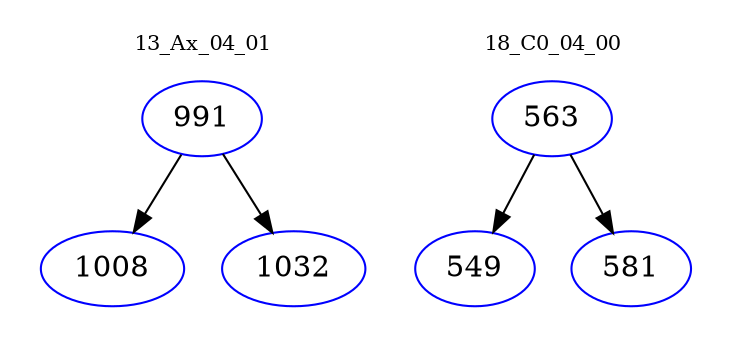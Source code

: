 digraph{
subgraph cluster_0 {
color = white
label = "13_Ax_04_01";
fontsize=10;
T0_991 [label="991", color="blue"]
T0_991 -> T0_1008 [color="black"]
T0_1008 [label="1008", color="blue"]
T0_991 -> T0_1032 [color="black"]
T0_1032 [label="1032", color="blue"]
}
subgraph cluster_1 {
color = white
label = "18_C0_04_00";
fontsize=10;
T1_563 [label="563", color="blue"]
T1_563 -> T1_549 [color="black"]
T1_549 [label="549", color="blue"]
T1_563 -> T1_581 [color="black"]
T1_581 [label="581", color="blue"]
}
}
